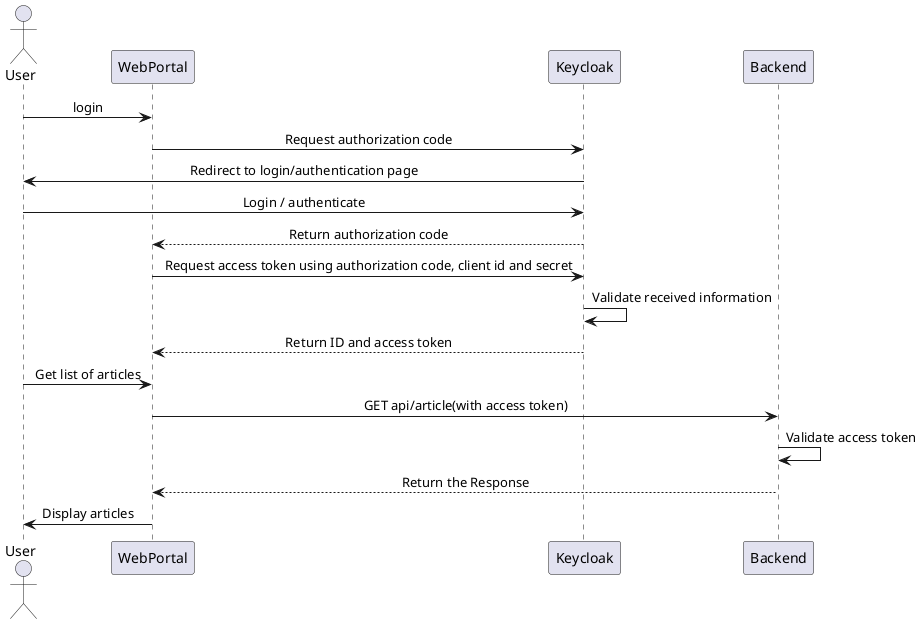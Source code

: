 @startuml
skinparam SequenceMessageAlignment center
actor User
User -> WebPortal: login
WebPortal -> Keycloak: Request authorization code
Keycloak -> User: Redirect to login/authentication page
User -> Keycloak: Login / authenticate
Keycloak --> WebPortal: Return authorization code
WebPortal -> Keycloak: Request access token using authorization code, client id and secret
Keycloak -> Keycloak: Validate received information
Keycloak --> WebPortal: Return ID and access token
User -> WebPortal: Get list of articles
WebPortal ->Backend: GET api/article(with access token)
Backend ->Backend:Validate access token
Backend-->WebPortal:Return the Response
WebPortal -> User: Display articles
@enduml


